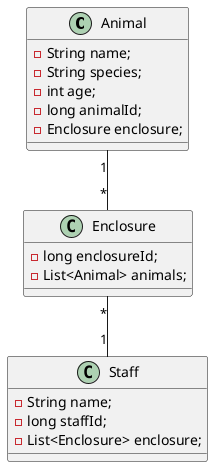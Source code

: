 @startuml

class Animal {
    - String name;
    - String species;
    - int age;
    - long animalId;
    - Enclosure enclosure;
}

class Enclosure {
    - long enclosureId;
    - List<Animal> animals;
}

class Staff {
    - String name;
    - long staffId;
    - List<Enclosure> enclosure;
}


Animal "1" -- "*" Enclosure
Enclosure "*" -- "1" Staff

@enduml
